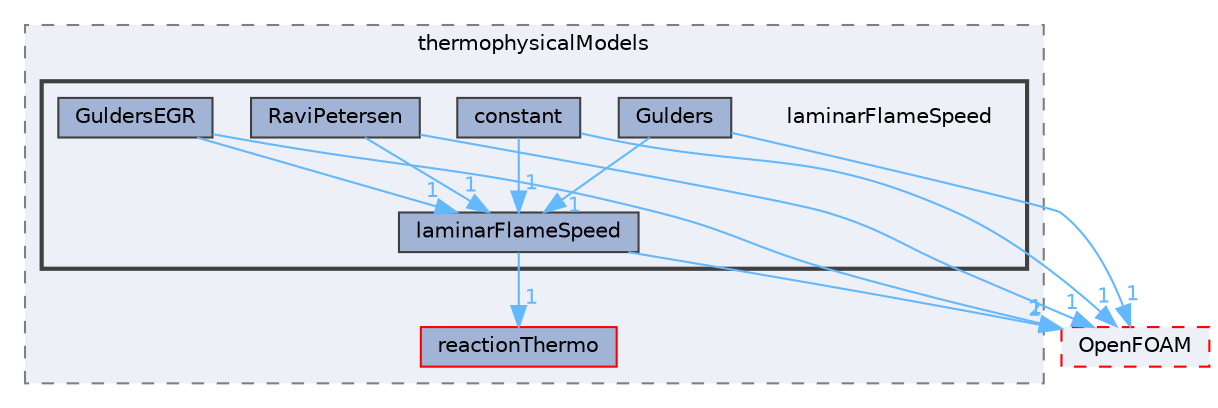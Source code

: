 digraph "src/thermophysicalModels/laminarFlameSpeed"
{
 // LATEX_PDF_SIZE
  bgcolor="transparent";
  edge [fontname=Helvetica,fontsize=10,labelfontname=Helvetica,labelfontsize=10];
  node [fontname=Helvetica,fontsize=10,shape=box,height=0.2,width=0.4];
  compound=true
  subgraph clusterdir_2778d089ec5c4f66810b11f753867003 {
    graph [ bgcolor="#edf0f7", pencolor="grey50", label="thermophysicalModels", fontname=Helvetica,fontsize=10 style="filled,dashed", URL="dir_2778d089ec5c4f66810b11f753867003.html",tooltip=""]
  dir_87c7a4a86ffb283740ec390ea55551cb [label="reactionThermo", fillcolor="#a2b4d6", color="red", style="filled", URL="dir_87c7a4a86ffb283740ec390ea55551cb.html",tooltip=""];
  subgraph clusterdir_6d661017c4b82204fef6138e75f6f3ff {
    graph [ bgcolor="#edf0f7", pencolor="grey25", label="", fontname=Helvetica,fontsize=10 style="filled,bold", URL="dir_6d661017c4b82204fef6138e75f6f3ff.html",tooltip=""]
    dir_6d661017c4b82204fef6138e75f6f3ff [shape=plaintext, label="laminarFlameSpeed"];
  dir_d3fa9e4929c419f60ad52bae8864149b [label="constant", fillcolor="#a2b4d6", color="grey25", style="filled", URL="dir_d3fa9e4929c419f60ad52bae8864149b.html",tooltip=""];
  dir_aca4362ab8a3de3d186cac1b44e4c459 [label="Gulders", fillcolor="#a2b4d6", color="grey25", style="filled", URL="dir_aca4362ab8a3de3d186cac1b44e4c459.html",tooltip=""];
  dir_33a76002c0de3fe7cc74831864ccc6ed [label="GuldersEGR", fillcolor="#a2b4d6", color="grey25", style="filled", URL="dir_33a76002c0de3fe7cc74831864ccc6ed.html",tooltip=""];
  dir_08ad899c819d975677367bc53f0e0c69 [label="laminarFlameSpeed", fillcolor="#a2b4d6", color="grey25", style="filled", URL="dir_08ad899c819d975677367bc53f0e0c69.html",tooltip=""];
  dir_fda1aec81854a6435d844f981927aa11 [label="RaviPetersen", fillcolor="#a2b4d6", color="grey25", style="filled", URL="dir_fda1aec81854a6435d844f981927aa11.html",tooltip=""];
  }
  }
  dir_c5473ff19b20e6ec4dfe5c310b3778a8 [label="OpenFOAM", fillcolor="#edf0f7", color="red", style="filled,dashed", URL="dir_c5473ff19b20e6ec4dfe5c310b3778a8.html",tooltip=""];
  dir_d3fa9e4929c419f60ad52bae8864149b->dir_08ad899c819d975677367bc53f0e0c69 [headlabel="1", labeldistance=1.5 headhref="dir_000614_002087.html" href="dir_000614_002087.html" color="steelblue1" fontcolor="steelblue1"];
  dir_d3fa9e4929c419f60ad52bae8864149b->dir_c5473ff19b20e6ec4dfe5c310b3778a8 [headlabel="1", labeldistance=1.5 headhref="dir_000614_002695.html" href="dir_000614_002695.html" color="steelblue1" fontcolor="steelblue1"];
  dir_aca4362ab8a3de3d186cac1b44e4c459->dir_08ad899c819d975677367bc53f0e0c69 [headlabel="1", labeldistance=1.5 headhref="dir_001689_002087.html" href="dir_001689_002087.html" color="steelblue1" fontcolor="steelblue1"];
  dir_aca4362ab8a3de3d186cac1b44e4c459->dir_c5473ff19b20e6ec4dfe5c310b3778a8 [headlabel="1", labeldistance=1.5 headhref="dir_001689_002695.html" href="dir_001689_002695.html" color="steelblue1" fontcolor="steelblue1"];
  dir_33a76002c0de3fe7cc74831864ccc6ed->dir_08ad899c819d975677367bc53f0e0c69 [headlabel="1", labeldistance=1.5 headhref="dir_001690_002087.html" href="dir_001690_002087.html" color="steelblue1" fontcolor="steelblue1"];
  dir_33a76002c0de3fe7cc74831864ccc6ed->dir_c5473ff19b20e6ec4dfe5c310b3778a8 [headlabel="1", labeldistance=1.5 headhref="dir_001690_002695.html" href="dir_001690_002695.html" color="steelblue1" fontcolor="steelblue1"];
  dir_08ad899c819d975677367bc53f0e0c69->dir_87c7a4a86ffb283740ec390ea55551cb [headlabel="1", labeldistance=1.5 headhref="dir_002087_003245.html" href="dir_002087_003245.html" color="steelblue1" fontcolor="steelblue1"];
  dir_08ad899c819d975677367bc53f0e0c69->dir_c5473ff19b20e6ec4dfe5c310b3778a8 [headlabel="2", labeldistance=1.5 headhref="dir_002087_002695.html" href="dir_002087_002695.html" color="steelblue1" fontcolor="steelblue1"];
  dir_fda1aec81854a6435d844f981927aa11->dir_08ad899c819d975677367bc53f0e0c69 [headlabel="1", labeldistance=1.5 headhref="dir_003202_002087.html" href="dir_003202_002087.html" color="steelblue1" fontcolor="steelblue1"];
  dir_fda1aec81854a6435d844f981927aa11->dir_c5473ff19b20e6ec4dfe5c310b3778a8 [headlabel="1", labeldistance=1.5 headhref="dir_003202_002695.html" href="dir_003202_002695.html" color="steelblue1" fontcolor="steelblue1"];
}
